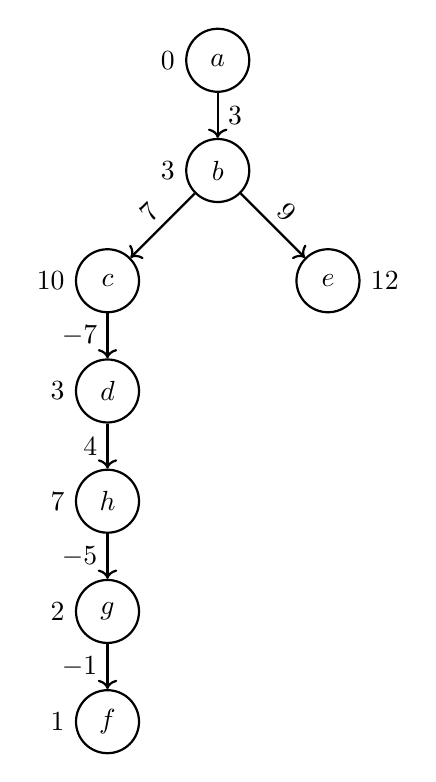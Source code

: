 \begin{tikzpicture}[style=thick,scale=0.7]
\tikzstyle{vertex}=[draw, circle, fill=white, inner sep=0pt, minimum size=8mm]

\node[vertex] (A) at ( 0, 6) [label=left:$0$] {$a$};
\node[vertex] (B) at ( 0, 4) [label=left:$3$] {$b$};
\node[vertex] (C) at (-2, 2) [label=left:$10$] {$c$};
\node[vertex] (D) at (-2, 0) [label=left:$3$] {$d$};
\node[vertex] (E) at ( 2, 2) [label=right:$12$] {$e$};
\node[vertex] (F) at (-2,-6) [label=left:$1$] {$f$};
\node[vertex] (G) at (-2,-4) [label=left:$2$] {$g$};
\node[vertex] (H) at (-2,-2) [label=left:$7$] {$h$};

\draw[->] (A) -- (B)
    node [right, midway] {$3$};
\draw[->] (B) -- (C)
    node [above, midway, sloped] {$7$};
\draw[->] (B) -- (E)
    node [above, midway, sloped] {$9$};
\draw[->] (C) -- (D)
    node [left, midway] {$-7$};
\draw[->] (D) -- (H)
    node [left, midway] {$4$};
\draw[->] (H) -- (G)
    node [left, midway] {$-5$};
\draw[->] (G) -- (F)
    node [left, midway] {$-1$};
\end{tikzpicture}
